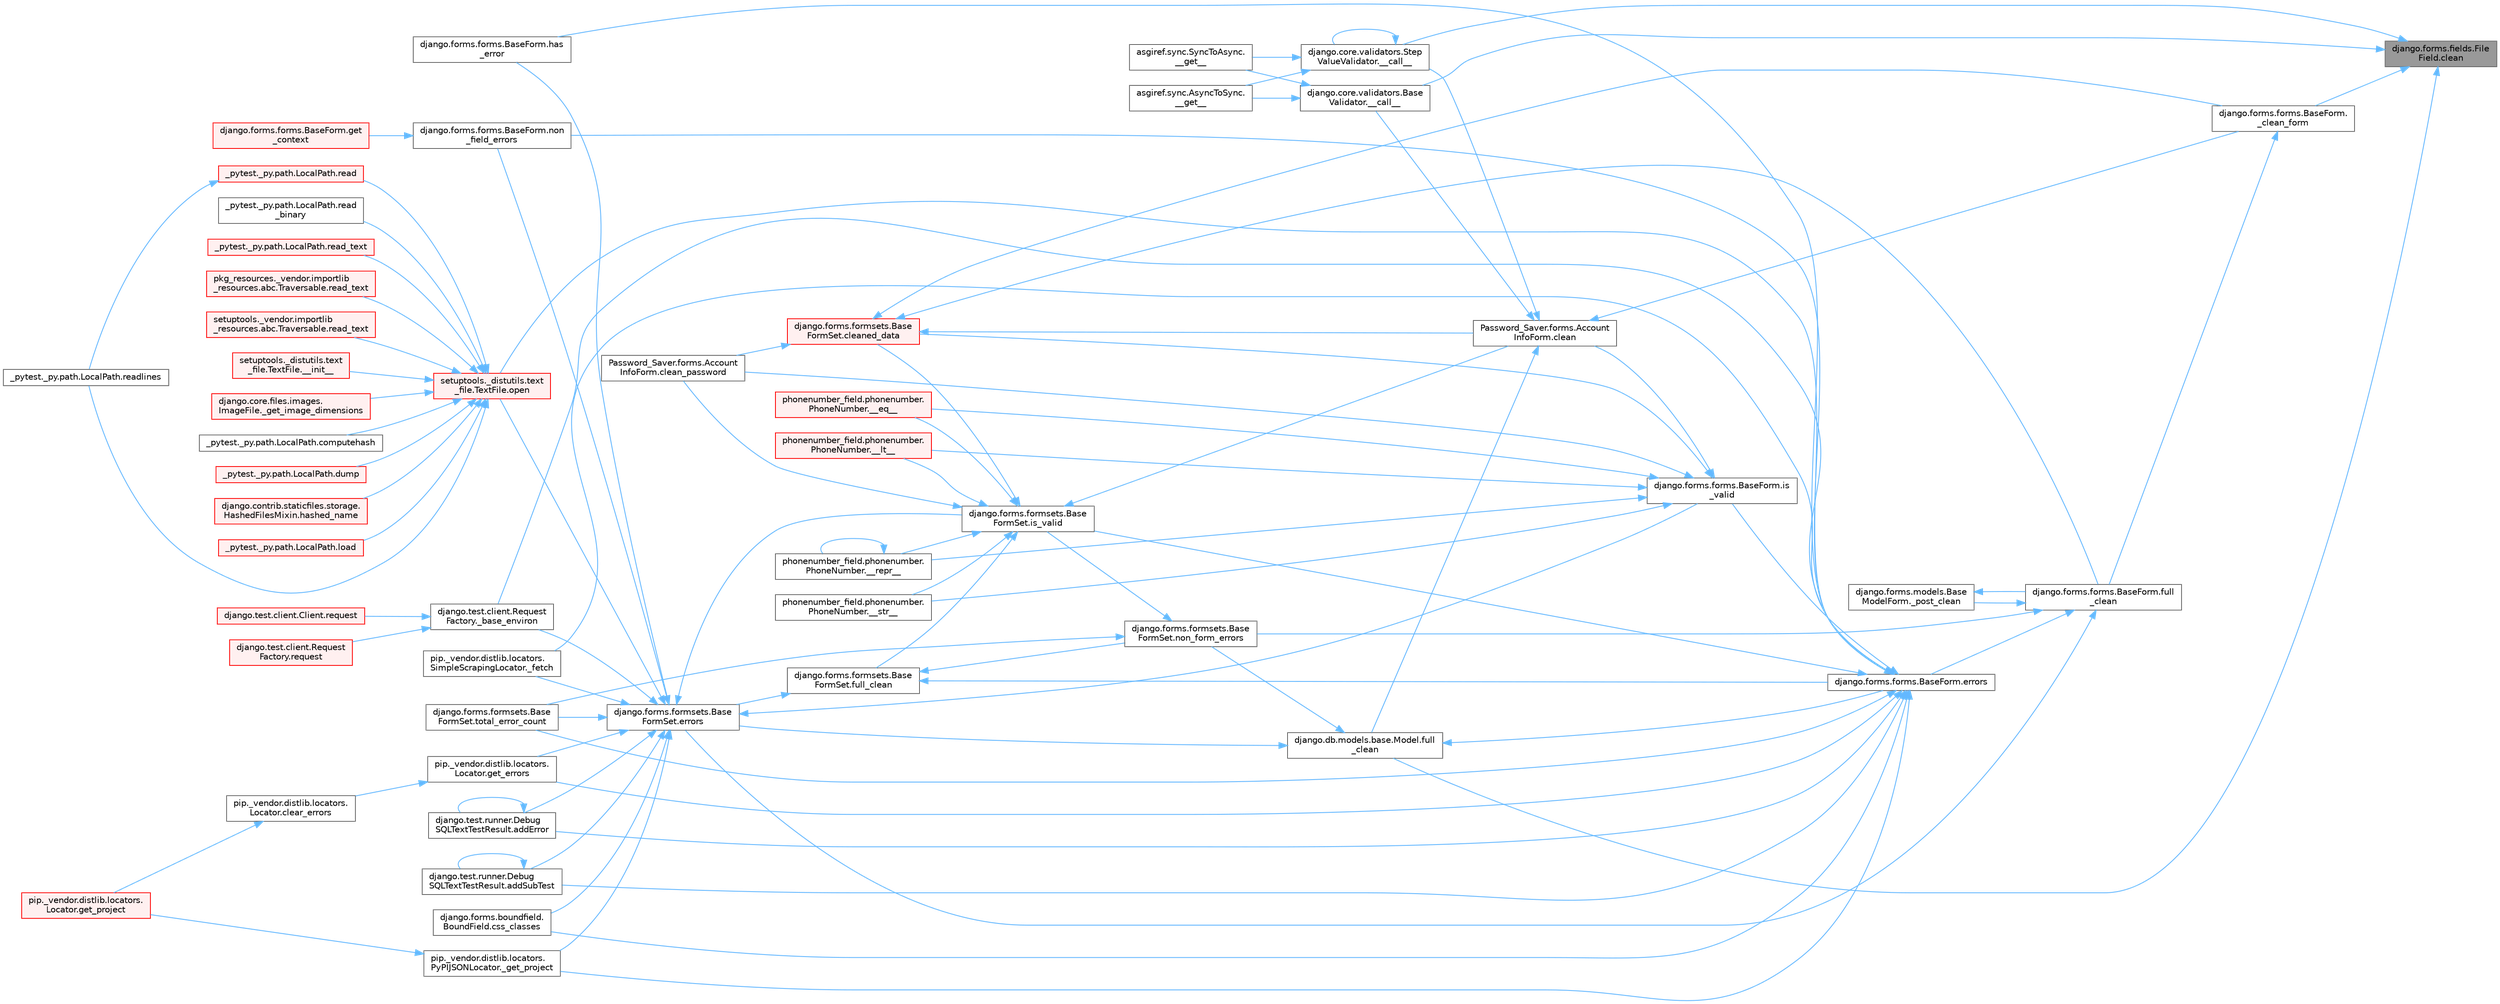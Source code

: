 digraph "django.forms.fields.FileField.clean"
{
 // LATEX_PDF_SIZE
  bgcolor="transparent";
  edge [fontname=Helvetica,fontsize=10,labelfontname=Helvetica,labelfontsize=10];
  node [fontname=Helvetica,fontsize=10,shape=box,height=0.2,width=0.4];
  rankdir="RL";
  Node1 [id="Node000001",label="django.forms.fields.File\lField.clean",height=0.2,width=0.4,color="gray40", fillcolor="grey60", style="filled", fontcolor="black",tooltip=" "];
  Node1 -> Node2 [id="edge1_Node000001_Node000002",dir="back",color="steelblue1",style="solid",tooltip=" "];
  Node2 [id="Node000002",label="django.core.validators.Base\lValidator.__call__",height=0.2,width=0.4,color="grey40", fillcolor="white", style="filled",URL="$classdjango_1_1core_1_1validators_1_1_base_validator.html#ac718256582df714e061c6b927e045d12",tooltip=" "];
  Node2 -> Node3 [id="edge2_Node000002_Node000003",dir="back",color="steelblue1",style="solid",tooltip=" "];
  Node3 [id="Node000003",label="asgiref.sync.AsyncToSync.\l__get__",height=0.2,width=0.4,color="grey40", fillcolor="white", style="filled",URL="$classasgiref_1_1sync_1_1_async_to_sync.html#a23e9ef7a73da98dad9e3f4e65846969b",tooltip=" "];
  Node2 -> Node4 [id="edge3_Node000002_Node000004",dir="back",color="steelblue1",style="solid",tooltip=" "];
  Node4 [id="Node000004",label="asgiref.sync.SyncToAsync.\l__get__",height=0.2,width=0.4,color="grey40", fillcolor="white", style="filled",URL="$classasgiref_1_1sync_1_1_sync_to_async.html#aebdfbe3f01079a529fd2f39810597381",tooltip=" "];
  Node1 -> Node5 [id="edge4_Node000001_Node000005",dir="back",color="steelblue1",style="solid",tooltip=" "];
  Node5 [id="Node000005",label="django.core.validators.Step\lValueValidator.__call__",height=0.2,width=0.4,color="grey40", fillcolor="white", style="filled",URL="$classdjango_1_1core_1_1validators_1_1_step_value_validator.html#aebdbf74fe74c5b999350df9c1852714c",tooltip=" "];
  Node5 -> Node5 [id="edge5_Node000005_Node000005",dir="back",color="steelblue1",style="solid",tooltip=" "];
  Node5 -> Node3 [id="edge6_Node000005_Node000003",dir="back",color="steelblue1",style="solid",tooltip=" "];
  Node5 -> Node4 [id="edge7_Node000005_Node000004",dir="back",color="steelblue1",style="solid",tooltip=" "];
  Node1 -> Node6 [id="edge8_Node000001_Node000006",dir="back",color="steelblue1",style="solid",tooltip=" "];
  Node6 [id="Node000006",label="django.forms.forms.BaseForm.\l_clean_form",height=0.2,width=0.4,color="grey40", fillcolor="white", style="filled",URL="$classdjango_1_1forms_1_1forms_1_1_base_form.html#ae5eed108001c1a75985b75174fe23f1f",tooltip=" "];
  Node6 -> Node7 [id="edge9_Node000006_Node000007",dir="back",color="steelblue1",style="solid",tooltip=" "];
  Node7 [id="Node000007",label="django.forms.forms.BaseForm.full\l_clean",height=0.2,width=0.4,color="grey40", fillcolor="white", style="filled",URL="$classdjango_1_1forms_1_1forms_1_1_base_form.html#a396d2448f658dc84a0f0b473ffaae918",tooltip=" "];
  Node7 -> Node8 [id="edge10_Node000007_Node000008",dir="back",color="steelblue1",style="solid",tooltip=" "];
  Node8 [id="Node000008",label="django.forms.models.Base\lModelForm._post_clean",height=0.2,width=0.4,color="grey40", fillcolor="white", style="filled",URL="$classdjango_1_1forms_1_1models_1_1_base_model_form.html#a83e1c0ea3ba97f3a496d07955d1bf124",tooltip=" "];
  Node8 -> Node7 [id="edge11_Node000008_Node000007",dir="back",color="steelblue1",style="solid",tooltip=" "];
  Node7 -> Node9 [id="edge12_Node000007_Node000009",dir="back",color="steelblue1",style="solid",tooltip=" "];
  Node9 [id="Node000009",label="django.forms.forms.BaseForm.errors",height=0.2,width=0.4,color="grey40", fillcolor="white", style="filled",URL="$classdjango_1_1forms_1_1forms_1_1_base_form.html#aca47cb75eb6c321d1c429b33eca94d49",tooltip=" "];
  Node9 -> Node10 [id="edge13_Node000009_Node000010",dir="back",color="steelblue1",style="solid",tooltip=" "];
  Node10 [id="Node000010",label="django.test.client.Request\lFactory._base_environ",height=0.2,width=0.4,color="grey40", fillcolor="white", style="filled",URL="$classdjango_1_1test_1_1client_1_1_request_factory.html#ab650654b992f4e9fc9e30bd0442973c1",tooltip=" "];
  Node10 -> Node11 [id="edge14_Node000010_Node000011",dir="back",color="steelblue1",style="solid",tooltip=" "];
  Node11 [id="Node000011",label="django.test.client.Client.request",height=0.2,width=0.4,color="red", fillcolor="#FFF0F0", style="filled",URL="$classdjango_1_1test_1_1client_1_1_client.html#a2f51c5251142ab6503937051936e33fa",tooltip=" "];
  Node10 -> Node3178 [id="edge15_Node000010_Node003178",dir="back",color="steelblue1",style="solid",tooltip=" "];
  Node3178 [id="Node003178",label="django.test.client.Request\lFactory.request",height=0.2,width=0.4,color="red", fillcolor="#FFF0F0", style="filled",URL="$classdjango_1_1test_1_1client_1_1_request_factory.html#adae411ab0df6839c5364b647e4dc63ad",tooltip=" "];
  Node9 -> Node595 [id="edge16_Node000009_Node000595",dir="back",color="steelblue1",style="solid",tooltip=" "];
  Node595 [id="Node000595",label="pip._vendor.distlib.locators.\lSimpleScrapingLocator._fetch",height=0.2,width=0.4,color="grey40", fillcolor="white", style="filled",URL="$classpip_1_1__vendor_1_1distlib_1_1locators_1_1_simple_scraping_locator.html#a72156eb8243de03d8881db3caaa60b8c",tooltip=" "];
  Node9 -> Node596 [id="edge17_Node000009_Node000596",dir="back",color="steelblue1",style="solid",tooltip=" "];
  Node596 [id="Node000596",label="pip._vendor.distlib.locators.\lPyPIJSONLocator._get_project",height=0.2,width=0.4,color="grey40", fillcolor="white", style="filled",URL="$classpip_1_1__vendor_1_1distlib_1_1locators_1_1_py_p_i_j_s_o_n_locator.html#ab5b95d18130e47c0bedca04d7b010bf6",tooltip=" "];
  Node596 -> Node597 [id="edge18_Node000596_Node000597",dir="back",color="steelblue1",style="solid",tooltip=" "];
  Node597 [id="Node000597",label="pip._vendor.distlib.locators.\lLocator.get_project",height=0.2,width=0.4,color="red", fillcolor="#FFF0F0", style="filled",URL="$classpip_1_1__vendor_1_1distlib_1_1locators_1_1_locator.html#a14b49f16a55d384842037850d5224ce8",tooltip=" "];
  Node9 -> Node1788 [id="edge19_Node000009_Node001788",dir="back",color="steelblue1",style="solid",tooltip=" "];
  Node1788 [id="Node001788",label="django.test.runner.Debug\lSQLTextTestResult.addError",height=0.2,width=0.4,color="grey40", fillcolor="white", style="filled",URL="$classdjango_1_1test_1_1runner_1_1_debug_s_q_l_text_test_result.html#a398c116f3b7d25563a21e81178271a8a",tooltip=" "];
  Node1788 -> Node1788 [id="edge20_Node001788_Node001788",dir="back",color="steelblue1",style="solid",tooltip=" "];
  Node9 -> Node1789 [id="edge21_Node000009_Node001789",dir="back",color="steelblue1",style="solid",tooltip=" "];
  Node1789 [id="Node001789",label="django.test.runner.Debug\lSQLTextTestResult.addSubTest",height=0.2,width=0.4,color="grey40", fillcolor="white", style="filled",URL="$classdjango_1_1test_1_1runner_1_1_debug_s_q_l_text_test_result.html#a65bae0538566d8bc532c972340744b1e",tooltip=" "];
  Node1789 -> Node1789 [id="edge22_Node001789_Node001789",dir="back",color="steelblue1",style="solid",tooltip=" "];
  Node9 -> Node1790 [id="edge23_Node000009_Node001790",dir="back",color="steelblue1",style="solid",tooltip=" "];
  Node1790 [id="Node001790",label="django.forms.boundfield.\lBoundField.css_classes",height=0.2,width=0.4,color="grey40", fillcolor="white", style="filled",URL="$classdjango_1_1forms_1_1boundfield_1_1_bound_field.html#a19d289ef3598c412a0fee978458875bc",tooltip=" "];
  Node9 -> Node1791 [id="edge24_Node000009_Node001791",dir="back",color="steelblue1",style="solid",tooltip=" "];
  Node1791 [id="Node001791",label="pip._vendor.distlib.locators.\lLocator.get_errors",height=0.2,width=0.4,color="grey40", fillcolor="white", style="filled",URL="$classpip_1_1__vendor_1_1distlib_1_1locators_1_1_locator.html#abc5864a47e4cb8c481f44eb1a72f565c",tooltip=" "];
  Node1791 -> Node1792 [id="edge25_Node001791_Node001792",dir="back",color="steelblue1",style="solid",tooltip=" "];
  Node1792 [id="Node001792",label="pip._vendor.distlib.locators.\lLocator.clear_errors",height=0.2,width=0.4,color="grey40", fillcolor="white", style="filled",URL="$classpip_1_1__vendor_1_1distlib_1_1locators_1_1_locator.html#a2a2f7530c5f7c9c5d41d7d8e32852b66",tooltip=" "];
  Node1792 -> Node597 [id="edge26_Node001792_Node000597",dir="back",color="steelblue1",style="solid",tooltip=" "];
  Node9 -> Node1793 [id="edge27_Node000009_Node001793",dir="back",color="steelblue1",style="solid",tooltip=" "];
  Node1793 [id="Node001793",label="django.forms.forms.BaseForm.has\l_error",height=0.2,width=0.4,color="grey40", fillcolor="white", style="filled",URL="$classdjango_1_1forms_1_1forms_1_1_base_form.html#af67d8e47182c8c92ad4cac6441bfeb80",tooltip=" "];
  Node9 -> Node1794 [id="edge28_Node000009_Node001794",dir="back",color="steelblue1",style="solid",tooltip=" "];
  Node1794 [id="Node001794",label="django.forms.forms.BaseForm.is\l_valid",height=0.2,width=0.4,color="grey40", fillcolor="white", style="filled",URL="$classdjango_1_1forms_1_1forms_1_1_base_form.html#a8be15c9eaccca682a18c7d3f13802cc4",tooltip=" "];
  Node1794 -> Node684 [id="edge29_Node001794_Node000684",dir="back",color="steelblue1",style="solid",tooltip=" "];
  Node684 [id="Node000684",label="phonenumber_field.phonenumber.\lPhoneNumber.__eq__",height=0.2,width=0.4,color="red", fillcolor="#FFF0F0", style="filled",URL="$classphonenumber__field_1_1phonenumber_1_1_phone_number.html#a999c32cd1bfa2dd5c7df70781b09c68b",tooltip=" "];
  Node1794 -> Node685 [id="edge30_Node001794_Node000685",dir="back",color="steelblue1",style="solid",tooltip=" "];
  Node685 [id="Node000685",label="phonenumber_field.phonenumber.\lPhoneNumber.__lt__",height=0.2,width=0.4,color="red", fillcolor="#FFF0F0", style="filled",URL="$classphonenumber__field_1_1phonenumber_1_1_phone_number.html#ab94d02fbeda1355644c6c1b3d6f3d9ba",tooltip=" "];
  Node1794 -> Node686 [id="edge31_Node001794_Node000686",dir="back",color="steelblue1",style="solid",tooltip=" "];
  Node686 [id="Node000686",label="phonenumber_field.phonenumber.\lPhoneNumber.__repr__",height=0.2,width=0.4,color="grey40", fillcolor="white", style="filled",URL="$classphonenumber__field_1_1phonenumber_1_1_phone_number.html#a5420c965a5ecfad87cb6bce245cd91a5",tooltip=" "];
  Node686 -> Node686 [id="edge32_Node000686_Node000686",dir="back",color="steelblue1",style="solid",tooltip=" "];
  Node1794 -> Node687 [id="edge33_Node001794_Node000687",dir="back",color="steelblue1",style="solid",tooltip=" "];
  Node687 [id="Node000687",label="phonenumber_field.phonenumber.\lPhoneNumber.__str__",height=0.2,width=0.4,color="grey40", fillcolor="white", style="filled",URL="$classphonenumber__field_1_1phonenumber_1_1_phone_number.html#a773f55fba29310ea2218e4bbca83ba6d",tooltip=" "];
  Node1794 -> Node655 [id="edge34_Node001794_Node000655",dir="back",color="steelblue1",style="solid",tooltip=" "];
  Node655 [id="Node000655",label="Password_Saver.forms.Account\lInfoForm.clean",height=0.2,width=0.4,color="grey40", fillcolor="white", style="filled",URL="$class_password___saver_1_1forms_1_1_account_info_form.html#a89126d6030ebafc64c8aeeb352113c54",tooltip=" "];
  Node655 -> Node2 [id="edge35_Node000655_Node000002",dir="back",color="steelblue1",style="solid",tooltip=" "];
  Node655 -> Node5 [id="edge36_Node000655_Node000005",dir="back",color="steelblue1",style="solid",tooltip=" "];
  Node655 -> Node6 [id="edge37_Node000655_Node000006",dir="back",color="steelblue1",style="solid",tooltip=" "];
  Node655 -> Node593 [id="edge38_Node000655_Node000593",dir="back",color="steelblue1",style="solid",tooltip=" "];
  Node593 [id="Node000593",label="django.db.models.base.Model.full\l_clean",height=0.2,width=0.4,color="grey40", fillcolor="white", style="filled",URL="$classdjango_1_1db_1_1models_1_1base_1_1_model.html#a2e68bd042bd3e52b086f8838eeaa416f",tooltip=" "];
  Node593 -> Node9 [id="edge39_Node000593_Node000009",dir="back",color="steelblue1",style="solid",tooltip=" "];
  Node593 -> Node594 [id="edge40_Node000593_Node000594",dir="back",color="steelblue1",style="solid",tooltip=" "];
  Node594 [id="Node000594",label="django.forms.formsets.Base\lFormSet.errors",height=0.2,width=0.4,color="grey40", fillcolor="white", style="filled",URL="$classdjango_1_1forms_1_1formsets_1_1_base_form_set.html#a9e249e2240c3ae2775249e3d3da42020",tooltip=" "];
  Node594 -> Node10 [id="edge41_Node000594_Node000010",dir="back",color="steelblue1",style="solid",tooltip=" "];
  Node594 -> Node595 [id="edge42_Node000594_Node000595",dir="back",color="steelblue1",style="solid",tooltip=" "];
  Node594 -> Node596 [id="edge43_Node000594_Node000596",dir="back",color="steelblue1",style="solid",tooltip=" "];
  Node594 -> Node1788 [id="edge44_Node000594_Node001788",dir="back",color="steelblue1",style="solid",tooltip=" "];
  Node594 -> Node1789 [id="edge45_Node000594_Node001789",dir="back",color="steelblue1",style="solid",tooltip=" "];
  Node594 -> Node1790 [id="edge46_Node000594_Node001790",dir="back",color="steelblue1",style="solid",tooltip=" "];
  Node594 -> Node1791 [id="edge47_Node000594_Node001791",dir="back",color="steelblue1",style="solid",tooltip=" "];
  Node594 -> Node1793 [id="edge48_Node000594_Node001793",dir="back",color="steelblue1",style="solid",tooltip=" "];
  Node594 -> Node1794 [id="edge49_Node000594_Node001794",dir="back",color="steelblue1",style="solid",tooltip=" "];
  Node594 -> Node683 [id="edge50_Node000594_Node000683",dir="back",color="steelblue1",style="solid",tooltip=" "];
  Node683 [id="Node000683",label="django.forms.formsets.Base\lFormSet.is_valid",height=0.2,width=0.4,color="grey40", fillcolor="white", style="filled",URL="$classdjango_1_1forms_1_1formsets_1_1_base_form_set.html#a713477cfb7c01e723400df62b49c250c",tooltip=" "];
  Node683 -> Node684 [id="edge51_Node000683_Node000684",dir="back",color="steelblue1",style="solid",tooltip=" "];
  Node683 -> Node685 [id="edge52_Node000683_Node000685",dir="back",color="steelblue1",style="solid",tooltip=" "];
  Node683 -> Node686 [id="edge53_Node000683_Node000686",dir="back",color="steelblue1",style="solid",tooltip=" "];
  Node683 -> Node687 [id="edge54_Node000683_Node000687",dir="back",color="steelblue1",style="solid",tooltip=" "];
  Node683 -> Node655 [id="edge55_Node000683_Node000655",dir="back",color="steelblue1",style="solid",tooltip=" "];
  Node683 -> Node658 [id="edge56_Node000683_Node000658",dir="back",color="steelblue1",style="solid",tooltip=" "];
  Node658 [id="Node000658",label="Password_Saver.forms.Account\lInfoForm.clean_password",height=0.2,width=0.4,color="grey40", fillcolor="white", style="filled",URL="$class_password___saver_1_1forms_1_1_account_info_form.html#a6397d8e90a910bed34ed0ebcf5f74a4e",tooltip=" "];
  Node683 -> Node648 [id="edge57_Node000683_Node000648",dir="back",color="steelblue1",style="solid",tooltip=" "];
  Node648 [id="Node000648",label="django.forms.formsets.Base\lFormSet.cleaned_data",height=0.2,width=0.4,color="red", fillcolor="#FFF0F0", style="filled",URL="$classdjango_1_1forms_1_1formsets_1_1_base_form_set.html#ae51d85dd3faa160668adba372c4e87f7",tooltip=" "];
  Node648 -> Node6 [id="edge58_Node000648_Node000006",dir="back",color="steelblue1",style="solid",tooltip=" "];
  Node648 -> Node655 [id="edge59_Node000648_Node000655",dir="back",color="steelblue1",style="solid",tooltip=" "];
  Node648 -> Node658 [id="edge60_Node000648_Node000658",dir="back",color="steelblue1",style="solid",tooltip=" "];
  Node648 -> Node7 [id="edge61_Node000648_Node000007",dir="back",color="steelblue1",style="solid",tooltip=" "];
  Node683 -> Node681 [id="edge62_Node000683_Node000681",dir="back",color="steelblue1",style="solid",tooltip=" "];
  Node681 [id="Node000681",label="django.forms.formsets.Base\lFormSet.full_clean",height=0.2,width=0.4,color="grey40", fillcolor="white", style="filled",URL="$classdjango_1_1forms_1_1formsets_1_1_base_form_set.html#aa475bdb58853c14bfcd93bd7b494e3b1",tooltip=" "];
  Node681 -> Node9 [id="edge63_Node000681_Node000009",dir="back",color="steelblue1",style="solid",tooltip=" "];
  Node681 -> Node594 [id="edge64_Node000681_Node000594",dir="back",color="steelblue1",style="solid",tooltip=" "];
  Node681 -> Node682 [id="edge65_Node000681_Node000682",dir="back",color="steelblue1",style="solid",tooltip=" "];
  Node682 [id="Node000682",label="django.forms.formsets.Base\lFormSet.non_form_errors",height=0.2,width=0.4,color="grey40", fillcolor="white", style="filled",URL="$classdjango_1_1forms_1_1formsets_1_1_base_form_set.html#a8b499fb5fdd72c59134bf40aeac2de3c",tooltip=" "];
  Node682 -> Node683 [id="edge66_Node000682_Node000683",dir="back",color="steelblue1",style="solid",tooltip=" "];
  Node682 -> Node688 [id="edge67_Node000682_Node000688",dir="back",color="steelblue1",style="solid",tooltip=" "];
  Node688 [id="Node000688",label="django.forms.formsets.Base\lFormSet.total_error_count",height=0.2,width=0.4,color="grey40", fillcolor="white", style="filled",URL="$classdjango_1_1forms_1_1formsets_1_1_base_form_set.html#a3e9cbe55cc991b30b14546a857abb212",tooltip=" "];
  Node594 -> Node1795 [id="edge68_Node000594_Node001795",dir="back",color="steelblue1",style="solid",tooltip=" "];
  Node1795 [id="Node001795",label="django.forms.forms.BaseForm.non\l_field_errors",height=0.2,width=0.4,color="grey40", fillcolor="white", style="filled",URL="$classdjango_1_1forms_1_1forms_1_1_base_form.html#a713be7c8d25008cf58c90916cb682447",tooltip=" "];
  Node1795 -> Node1796 [id="edge69_Node001795_Node001796",dir="back",color="steelblue1",style="solid",tooltip=" "];
  Node1796 [id="Node001796",label="django.forms.forms.BaseForm.get\l_context",height=0.2,width=0.4,color="red", fillcolor="#FFF0F0", style="filled",URL="$classdjango_1_1forms_1_1forms_1_1_base_form.html#a7aceedfdbb15133ac8342eac420e8dcb",tooltip=" "];
  Node594 -> Node1799 [id="edge70_Node000594_Node001799",dir="back",color="steelblue1",style="solid",tooltip=" "];
  Node1799 [id="Node001799",label="setuptools._distutils.text\l_file.TextFile.open",height=0.2,width=0.4,color="red", fillcolor="#FFF0F0", style="filled",URL="$classsetuptools_1_1__distutils_1_1text__file_1_1_text_file.html#ab568abcef363b1b422cddfead42e68b2",tooltip=" "];
  Node1799 -> Node20 [id="edge71_Node001799_Node000020",dir="back",color="steelblue1",style="solid",tooltip=" "];
  Node20 [id="Node000020",label="setuptools._distutils.text\l_file.TextFile.__init__",height=0.2,width=0.4,color="red", fillcolor="#FFF0F0", style="filled",URL="$classsetuptools_1_1__distutils_1_1text__file_1_1_text_file.html#aeb26f34e394b4e658295391382cc8813",tooltip=" "];
  Node1799 -> Node52 [id="edge72_Node001799_Node000052",dir="back",color="steelblue1",style="solid",tooltip=" "];
  Node52 [id="Node000052",label="django.core.files.images.\lImageFile._get_image_dimensions",height=0.2,width=0.4,color="red", fillcolor="#FFF0F0", style="filled",URL="$classdjango_1_1core_1_1files_1_1images_1_1_image_file.html#a2832e2235f63c851f4652a4ea59ec924",tooltip=" "];
  Node1799 -> Node815 [id="edge73_Node001799_Node000815",dir="back",color="steelblue1",style="solid",tooltip=" "];
  Node815 [id="Node000815",label="_pytest._py.path.LocalPath.computehash",height=0.2,width=0.4,color="grey40", fillcolor="white", style="filled",URL="$class__pytest_1_1__py_1_1path_1_1_local_path.html#aa82d067bed26e6655d315d858254160b",tooltip=" "];
  Node1799 -> Node816 [id="edge74_Node001799_Node000816",dir="back",color="steelblue1",style="solid",tooltip=" "];
  Node816 [id="Node000816",label="_pytest._py.path.LocalPath.dump",height=0.2,width=0.4,color="red", fillcolor="#FFF0F0", style="filled",URL="$class__pytest_1_1__py_1_1path_1_1_local_path.html#a2f45e7b54f2823ed6746a19107ae68b4",tooltip=" "];
  Node1799 -> Node568 [id="edge75_Node001799_Node000568",dir="back",color="steelblue1",style="solid",tooltip=" "];
  Node568 [id="Node000568",label="django.contrib.staticfiles.storage.\lHashedFilesMixin.hashed_name",height=0.2,width=0.4,color="red", fillcolor="#FFF0F0", style="filled",URL="$classdjango_1_1contrib_1_1staticfiles_1_1storage_1_1_hashed_files_mixin.html#aa30283e5d1a2177cf975b44ae95e45e4",tooltip=" "];
  Node1799 -> Node818 [id="edge76_Node001799_Node000818",dir="back",color="steelblue1",style="solid",tooltip=" "];
  Node818 [id="Node000818",label="_pytest._py.path.LocalPath.load",height=0.2,width=0.4,color="red", fillcolor="#FFF0F0", style="filled",URL="$class__pytest_1_1__py_1_1path_1_1_local_path.html#a284b118886fe9a033c146647826faf72",tooltip=" "];
  Node1799 -> Node819 [id="edge77_Node001799_Node000819",dir="back",color="steelblue1",style="solid",tooltip=" "];
  Node819 [id="Node000819",label="_pytest._py.path.LocalPath.read",height=0.2,width=0.4,color="red", fillcolor="#FFF0F0", style="filled",URL="$class__pytest_1_1__py_1_1path_1_1_local_path.html#a8640b65f715ce8a258379deb78a68fd8",tooltip=" "];
  Node819 -> Node1106 [id="edge78_Node000819_Node001106",dir="back",color="steelblue1",style="solid",tooltip=" "];
  Node1106 [id="Node001106",label="_pytest._py.path.LocalPath.readlines",height=0.2,width=0.4,color="grey40", fillcolor="white", style="filled",URL="$class__pytest_1_1__py_1_1path_1_1_local_path.html#ab4ae86092b85919c6d43e793d049c3b3",tooltip=" "];
  Node1799 -> Node855 [id="edge79_Node001799_Node000855",dir="back",color="steelblue1",style="solid",tooltip=" "];
  Node855 [id="Node000855",label="_pytest._py.path.LocalPath.read\l_binary",height=0.2,width=0.4,color="grey40", fillcolor="white", style="filled",URL="$class__pytest_1_1__py_1_1path_1_1_local_path.html#adc47986c47c70f2b5889b85af157cd59",tooltip=" "];
  Node1799 -> Node856 [id="edge80_Node001799_Node000856",dir="back",color="steelblue1",style="solid",tooltip=" "];
  Node856 [id="Node000856",label="_pytest._py.path.LocalPath.read_text",height=0.2,width=0.4,color="red", fillcolor="#FFF0F0", style="filled",URL="$class__pytest_1_1__py_1_1path_1_1_local_path.html#aea3efa14b998c32e27f6604263858398",tooltip=" "];
  Node1799 -> Node1130 [id="edge81_Node001799_Node001130",dir="back",color="steelblue1",style="solid",tooltip=" "];
  Node1130 [id="Node001130",label="pkg_resources._vendor.importlib\l_resources.abc.Traversable.read_text",height=0.2,width=0.4,color="red", fillcolor="#FFF0F0", style="filled",URL="$classpkg__resources_1_1__vendor_1_1importlib__resources_1_1abc_1_1_traversable.html#a2fa0982edeea4b5f1a38953c1d81f10b",tooltip=" "];
  Node1799 -> Node1379 [id="edge82_Node001799_Node001379",dir="back",color="steelblue1",style="solid",tooltip=" "];
  Node1379 [id="Node001379",label="setuptools._vendor.importlib\l_resources.abc.Traversable.read_text",height=0.2,width=0.4,color="red", fillcolor="#FFF0F0", style="filled",URL="$classsetuptools_1_1__vendor_1_1importlib__resources_1_1abc_1_1_traversable.html#aee408e70fdcc58915b97b67f3dd981a3",tooltip=" "];
  Node1799 -> Node1106 [id="edge83_Node001799_Node001106",dir="back",color="steelblue1",style="solid",tooltip=" "];
  Node594 -> Node688 [id="edge84_Node000594_Node000688",dir="back",color="steelblue1",style="solid",tooltip=" "];
  Node593 -> Node682 [id="edge85_Node000593_Node000682",dir="back",color="steelblue1",style="solid",tooltip=" "];
  Node1794 -> Node658 [id="edge86_Node001794_Node000658",dir="back",color="steelblue1",style="solid",tooltip=" "];
  Node1794 -> Node648 [id="edge87_Node001794_Node000648",dir="back",color="steelblue1",style="solid",tooltip=" "];
  Node9 -> Node683 [id="edge88_Node000009_Node000683",dir="back",color="steelblue1",style="solid",tooltip=" "];
  Node9 -> Node1795 [id="edge89_Node000009_Node001795",dir="back",color="steelblue1",style="solid",tooltip=" "];
  Node9 -> Node1799 [id="edge90_Node000009_Node001799",dir="back",color="steelblue1",style="solid",tooltip=" "];
  Node9 -> Node688 [id="edge91_Node000009_Node000688",dir="back",color="steelblue1",style="solid",tooltip=" "];
  Node7 -> Node594 [id="edge92_Node000007_Node000594",dir="back",color="steelblue1",style="solid",tooltip=" "];
  Node7 -> Node682 [id="edge93_Node000007_Node000682",dir="back",color="steelblue1",style="solid",tooltip=" "];
  Node1 -> Node593 [id="edge94_Node000001_Node000593",dir="back",color="steelblue1",style="solid",tooltip=" "];
}
